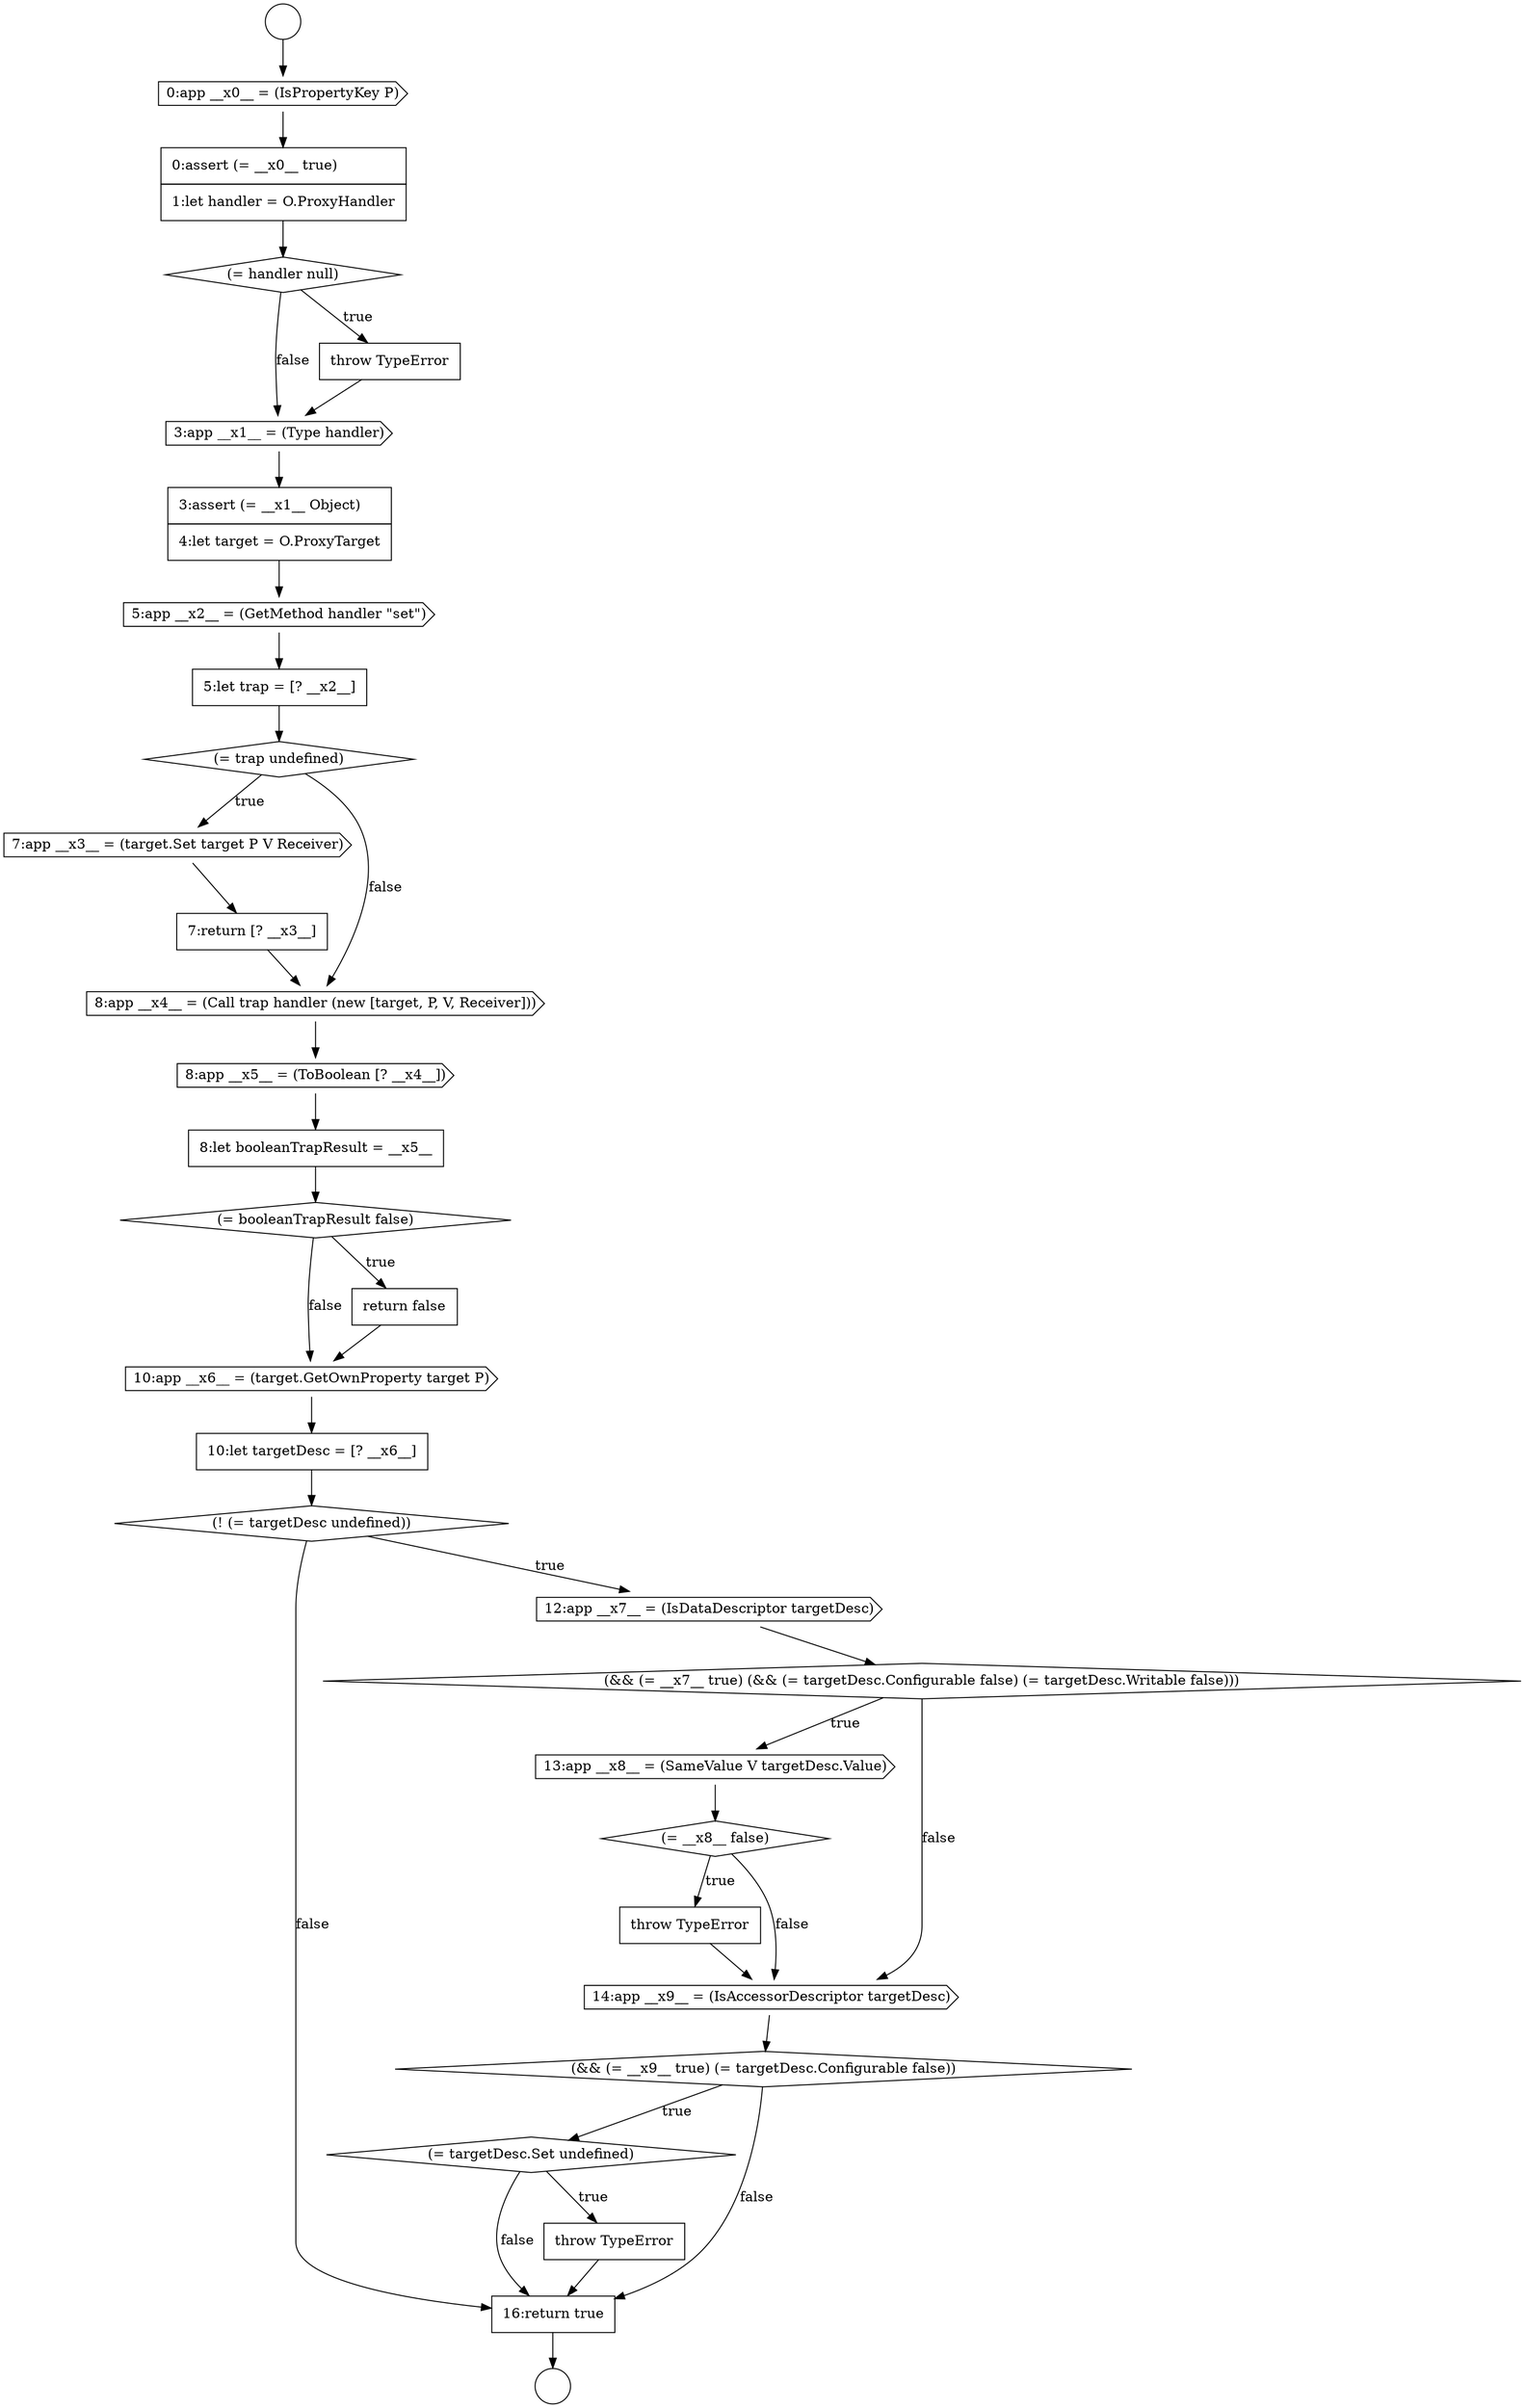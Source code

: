 digraph {
  node2921 [shape=cds, label=<<font color="black">13:app __x8__ = (SameValue V targetDesc.Value)</font>> color="black" fillcolor="white" style=filled]
  node2908 [shape=diamond, label=<<font color="black">(= trap undefined)</font>> color="black" fillcolor="white" style=filled]
  node2916 [shape=cds, label=<<font color="black">10:app __x6__ = (target.GetOwnProperty target P)</font>> color="black" fillcolor="white" style=filled]
  node2925 [shape=diamond, label=<<font color="black">(&amp;&amp; (= __x9__ true) (= targetDesc.Configurable false))</font>> color="black" fillcolor="white" style=filled]
  node2900 [shape=cds, label=<<font color="black">0:app __x0__ = (IsPropertyKey P)</font>> color="black" fillcolor="white" style=filled]
  node2904 [shape=cds, label=<<font color="black">3:app __x1__ = (Type handler)</font>> color="black" fillcolor="white" style=filled]
  node2906 [shape=cds, label=<<font color="black">5:app __x2__ = (GetMethod handler &quot;set&quot;)</font>> color="black" fillcolor="white" style=filled]
  node2913 [shape=none, margin=0, label=<<font color="black">
    <table border="0" cellborder="1" cellspacing="0" cellpadding="10">
      <tr><td align="left">8:let booleanTrapResult = __x5__</td></tr>
    </table>
  </font>> color="black" fillcolor="white" style=filled]
  node2898 [shape=circle label=" " color="black" fillcolor="white" style=filled]
  node2918 [shape=diamond, label=<<font color="black">(! (= targetDesc undefined))</font>> color="black" fillcolor="white" style=filled]
  node2901 [shape=none, margin=0, label=<<font color="black">
    <table border="0" cellborder="1" cellspacing="0" cellpadding="10">
      <tr><td align="left">0:assert (= __x0__ true)</td></tr>
      <tr><td align="left">1:let handler = O.ProxyHandler</td></tr>
    </table>
  </font>> color="black" fillcolor="white" style=filled]
  node2922 [shape=diamond, label=<<font color="black">(= __x8__ false)</font>> color="black" fillcolor="white" style=filled]
  node2910 [shape=none, margin=0, label=<<font color="black">
    <table border="0" cellborder="1" cellspacing="0" cellpadding="10">
      <tr><td align="left">7:return [? __x3__]</td></tr>
    </table>
  </font>> color="black" fillcolor="white" style=filled]
  node2905 [shape=none, margin=0, label=<<font color="black">
    <table border="0" cellborder="1" cellspacing="0" cellpadding="10">
      <tr><td align="left">3:assert (= __x1__ Object)</td></tr>
      <tr><td align="left">4:let target = O.ProxyTarget</td></tr>
    </table>
  </font>> color="black" fillcolor="white" style=filled]
  node2926 [shape=diamond, label=<<font color="black">(= targetDesc.Set undefined)</font>> color="black" fillcolor="white" style=filled]
  node2915 [shape=none, margin=0, label=<<font color="black">
    <table border="0" cellborder="1" cellspacing="0" cellpadding="10">
      <tr><td align="left">return false</td></tr>
    </table>
  </font>> color="black" fillcolor="white" style=filled]
  node2909 [shape=cds, label=<<font color="black">7:app __x3__ = (target.Set target P V Receiver)</font>> color="black" fillcolor="white" style=filled]
  node2923 [shape=none, margin=0, label=<<font color="black">
    <table border="0" cellborder="1" cellspacing="0" cellpadding="10">
      <tr><td align="left">throw TypeError</td></tr>
    </table>
  </font>> color="black" fillcolor="white" style=filled]
  node2928 [shape=none, margin=0, label=<<font color="black">
    <table border="0" cellborder="1" cellspacing="0" cellpadding="10">
      <tr><td align="left">16:return true</td></tr>
    </table>
  </font>> color="black" fillcolor="white" style=filled]
  node2911 [shape=cds, label=<<font color="black">8:app __x4__ = (Call trap handler (new [target, P, V, Receiver]))</font>> color="black" fillcolor="white" style=filled]
  node2914 [shape=diamond, label=<<font color="black">(= booleanTrapResult false)</font>> color="black" fillcolor="white" style=filled]
  node2927 [shape=none, margin=0, label=<<font color="black">
    <table border="0" cellborder="1" cellspacing="0" cellpadding="10">
      <tr><td align="left">throw TypeError</td></tr>
    </table>
  </font>> color="black" fillcolor="white" style=filled]
  node2899 [shape=circle label=" " color="black" fillcolor="white" style=filled]
  node2920 [shape=diamond, label=<<font color="black">(&amp;&amp; (= __x7__ true) (&amp;&amp; (= targetDesc.Configurable false) (= targetDesc.Writable false)))</font>> color="black" fillcolor="white" style=filled]
  node2903 [shape=none, margin=0, label=<<font color="black">
    <table border="0" cellborder="1" cellspacing="0" cellpadding="10">
      <tr><td align="left">throw TypeError</td></tr>
    </table>
  </font>> color="black" fillcolor="white" style=filled]
  node2924 [shape=cds, label=<<font color="black">14:app __x9__ = (IsAccessorDescriptor targetDesc)</font>> color="black" fillcolor="white" style=filled]
  node2919 [shape=cds, label=<<font color="black">12:app __x7__ = (IsDataDescriptor targetDesc)</font>> color="black" fillcolor="white" style=filled]
  node2907 [shape=none, margin=0, label=<<font color="black">
    <table border="0" cellborder="1" cellspacing="0" cellpadding="10">
      <tr><td align="left">5:let trap = [? __x2__]</td></tr>
    </table>
  </font>> color="black" fillcolor="white" style=filled]
  node2912 [shape=cds, label=<<font color="black">8:app __x5__ = (ToBoolean [? __x4__])</font>> color="black" fillcolor="white" style=filled]
  node2902 [shape=diamond, label=<<font color="black">(= handler null)</font>> color="black" fillcolor="white" style=filled]
  node2917 [shape=none, margin=0, label=<<font color="black">
    <table border="0" cellborder="1" cellspacing="0" cellpadding="10">
      <tr><td align="left">10:let targetDesc = [? __x6__]</td></tr>
    </table>
  </font>> color="black" fillcolor="white" style=filled]
  node2912 -> node2913 [ color="black"]
  node2916 -> node2917 [ color="black"]
  node2923 -> node2924 [ color="black"]
  node2902 -> node2903 [label=<<font color="black">true</font>> color="black"]
  node2902 -> node2904 [label=<<font color="black">false</font>> color="black"]
  node2915 -> node2916 [ color="black"]
  node2898 -> node2900 [ color="black"]
  node2926 -> node2927 [label=<<font color="black">true</font>> color="black"]
  node2926 -> node2928 [label=<<font color="black">false</font>> color="black"]
  node2900 -> node2901 [ color="black"]
  node2909 -> node2910 [ color="black"]
  node2908 -> node2909 [label=<<font color="black">true</font>> color="black"]
  node2908 -> node2911 [label=<<font color="black">false</font>> color="black"]
  node2911 -> node2912 [ color="black"]
  node2928 -> node2899 [ color="black"]
  node2903 -> node2904 [ color="black"]
  node2917 -> node2918 [ color="black"]
  node2920 -> node2921 [label=<<font color="black">true</font>> color="black"]
  node2920 -> node2924 [label=<<font color="black">false</font>> color="black"]
  node2910 -> node2911 [ color="black"]
  node2921 -> node2922 [ color="black"]
  node2919 -> node2920 [ color="black"]
  node2924 -> node2925 [ color="black"]
  node2922 -> node2923 [label=<<font color="black">true</font>> color="black"]
  node2922 -> node2924 [label=<<font color="black">false</font>> color="black"]
  node2927 -> node2928 [ color="black"]
  node2905 -> node2906 [ color="black"]
  node2907 -> node2908 [ color="black"]
  node2918 -> node2919 [label=<<font color="black">true</font>> color="black"]
  node2918 -> node2928 [label=<<font color="black">false</font>> color="black"]
  node2925 -> node2926 [label=<<font color="black">true</font>> color="black"]
  node2925 -> node2928 [label=<<font color="black">false</font>> color="black"]
  node2904 -> node2905 [ color="black"]
  node2906 -> node2907 [ color="black"]
  node2914 -> node2915 [label=<<font color="black">true</font>> color="black"]
  node2914 -> node2916 [label=<<font color="black">false</font>> color="black"]
  node2901 -> node2902 [ color="black"]
  node2913 -> node2914 [ color="black"]
}
